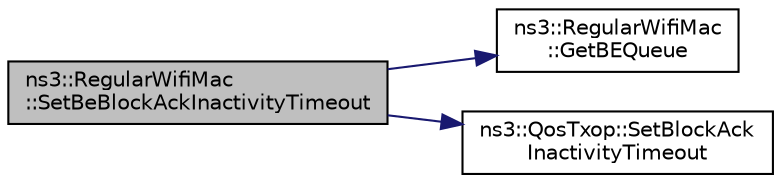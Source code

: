 digraph "ns3::RegularWifiMac::SetBeBlockAckInactivityTimeout"
{
 // LATEX_PDF_SIZE
  edge [fontname="Helvetica",fontsize="10",labelfontname="Helvetica",labelfontsize="10"];
  node [fontname="Helvetica",fontsize="10",shape=record];
  rankdir="LR";
  Node1 [label="ns3::RegularWifiMac\l::SetBeBlockAckInactivityTimeout",height=0.2,width=0.4,color="black", fillcolor="grey75", style="filled", fontcolor="black",tooltip="Set BE block ack inactivity timeout."];
  Node1 -> Node2 [color="midnightblue",fontsize="10",style="solid",fontname="Helvetica"];
  Node2 [label="ns3::RegularWifiMac\l::GetBEQueue",height=0.2,width=0.4,color="black", fillcolor="white", style="filled",URL="$classns3_1_1_regular_wifi_mac.html#a332d11fec14acefd309b42283fa58c3c",tooltip="Accessor for the AC_BE channel access function."];
  Node1 -> Node3 [color="midnightblue",fontsize="10",style="solid",fontname="Helvetica"];
  Node3 [label="ns3::QosTxop::SetBlockAck\lInactivityTimeout",height=0.2,width=0.4,color="black", fillcolor="white", style="filled",URL="$classns3_1_1_qos_txop.html#ad4d63aac7ad4861332f75ba9c31c20c9",tooltip="Set the BlockAck inactivity timeout."];
}
